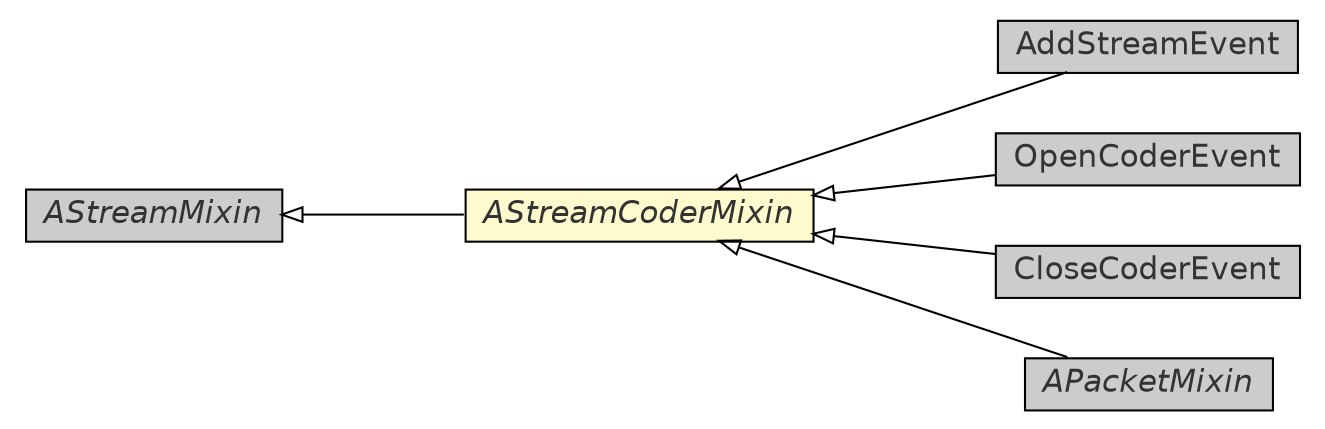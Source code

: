 #!/usr/local/bin/dot
#
# Class diagram 
# Generated by UmlGraph version 4.8 (http://www.spinellis.gr/sw/umlgraph)
#

digraph G {
	edge [fontname="Helvetica",fontsize=10,labelfontname="Helvetica",labelfontsize=10];
	node [fontname="Helvetica",fontsize=10,shape=plaintext];
	rankdir=LR;
	ranksep=1;
	// com.xuggle.mediatool.event.AddStreamEvent
	c19985 [label=<<table border="0" cellborder="1" cellspacing="0" cellpadding="2" port="p" bgcolor="grey80" href="./AddStreamEvent.html">
		<tr><td><table border="0" cellspacing="0" cellpadding="1">
			<tr><td> AddStreamEvent </td></tr>
		</table></td></tr>
		</table>>, fontname="Helvetica", fontcolor="grey20", fontsize=15.0];
	// com.xuggle.mediatool.event.OpenCoderEvent
	c19987 [label=<<table border="0" cellborder="1" cellspacing="0" cellpadding="2" port="p" bgcolor="grey80" href="./OpenCoderEvent.html">
		<tr><td><table border="0" cellspacing="0" cellpadding="1">
			<tr><td> OpenCoderEvent </td></tr>
		</table></td></tr>
		</table>>, fontname="Helvetica", fontcolor="grey20", fontsize=15.0];
	// com.xuggle.mediatool.event.AStreamCoderMixin
	c19988 [label=<<table border="0" cellborder="1" cellspacing="0" cellpadding="2" port="p" bgcolor="lemonChiffon" href="./AStreamCoderMixin.html">
		<tr><td><table border="0" cellspacing="0" cellpadding="1">
			<tr><td><font face="Helvetica-Oblique"> AStreamCoderMixin </font></td></tr>
		</table></td></tr>
		</table>>, fontname="Helvetica", fontcolor="grey20", fontsize=15.0];
	// com.xuggle.mediatool.event.AStreamMixin
	c19995 [label=<<table border="0" cellborder="1" cellspacing="0" cellpadding="2" port="p" bgcolor="grey80" href="./AStreamMixin.html">
		<tr><td><table border="0" cellspacing="0" cellpadding="1">
			<tr><td><font face="Helvetica-Oblique"> AStreamMixin </font></td></tr>
		</table></td></tr>
		</table>>, fontname="Helvetica", fontcolor="grey20", fontsize=15.0];
	// com.xuggle.mediatool.event.CloseCoderEvent
	c20000 [label=<<table border="0" cellborder="1" cellspacing="0" cellpadding="2" port="p" bgcolor="grey80" href="./CloseCoderEvent.html">
		<tr><td><table border="0" cellspacing="0" cellpadding="1">
			<tr><td> CloseCoderEvent </td></tr>
		</table></td></tr>
		</table>>, fontname="Helvetica", fontcolor="grey20", fontsize=15.0];
	// com.xuggle.mediatool.event.APacketMixin
	c20008 [label=<<table border="0" cellborder="1" cellspacing="0" cellpadding="2" port="p" bgcolor="grey80" href="./APacketMixin.html">
		<tr><td><table border="0" cellspacing="0" cellpadding="1">
			<tr><td><font face="Helvetica-Oblique"> APacketMixin </font></td></tr>
		</table></td></tr>
		</table>>, fontname="Helvetica", fontcolor="grey20", fontsize=15.0];
	//com.xuggle.mediatool.event.AddStreamEvent extends com.xuggle.mediatool.event.AStreamCoderMixin
	c19988:p -> c19985:p [dir=back,arrowtail=empty];
	//com.xuggle.mediatool.event.OpenCoderEvent extends com.xuggle.mediatool.event.AStreamCoderMixin
	c19988:p -> c19987:p [dir=back,arrowtail=empty];
	//com.xuggle.mediatool.event.AStreamCoderMixin extends com.xuggle.mediatool.event.AStreamMixin
	c19995:p -> c19988:p [dir=back,arrowtail=empty];
	//com.xuggle.mediatool.event.CloseCoderEvent extends com.xuggle.mediatool.event.AStreamCoderMixin
	c19988:p -> c20000:p [dir=back,arrowtail=empty];
	//com.xuggle.mediatool.event.APacketMixin extends com.xuggle.mediatool.event.AStreamCoderMixin
	c19988:p -> c20008:p [dir=back,arrowtail=empty];
}

